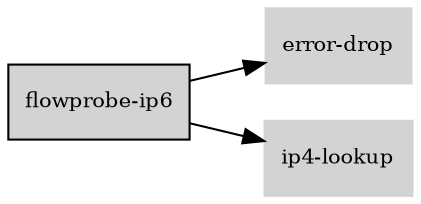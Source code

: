 digraph "flowprobe_ip6_subgraph" {
  rankdir=LR;
  node [shape=box, style=filled, fontsize=10, color=lightgray, fontcolor=black, fillcolor=lightgray];
  "flowprobe-ip6" [color=black, fontcolor=black, fillcolor=lightgray];
  edge [fontsize=8];
  "flowprobe-ip6" -> "error-drop";
  "flowprobe-ip6" -> "ip4-lookup";
}
